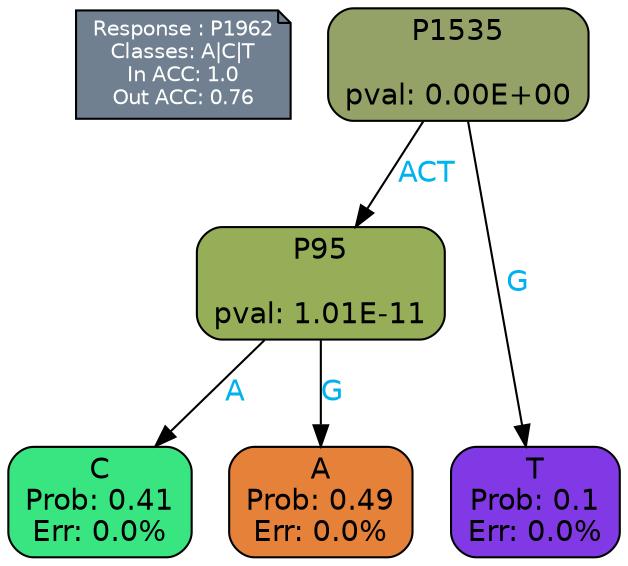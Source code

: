 digraph Tree {
node [shape=box, style="filled, rounded", color="black", fontname=helvetica] ;
graph [ranksep=equally, splines=polylines, bgcolor=transparent, dpi=600] ;
edge [fontname=helvetica] ;
LEGEND [label="Response : P1962
Classes: A|C|T
In ACC: 1.0
Out ACC: 0.76
",shape=note,align=left,style=filled,fillcolor="slategray",fontcolor="white",fontsize=10];1 [label="P1535

pval: 0.00E+00", fillcolor="#94a267"] ;
2 [label="P95

pval: 1.01E-11", fillcolor="#97ae59"] ;
3 [label="C
Prob: 0.41
Err: 0.0%", fillcolor="#39e581"] ;
4 [label="A
Prob: 0.49
Err: 0.0%", fillcolor="#e58139"] ;
5 [label="T
Prob: 0.1
Err: 0.0%", fillcolor="#8139e5"] ;
1 -> 2 [label="ACT",fontcolor=deepskyblue2] ;
1 -> 5 [label="G",fontcolor=deepskyblue2] ;
2 -> 3 [label="A",fontcolor=deepskyblue2] ;
2 -> 4 [label="G",fontcolor=deepskyblue2] ;
{rank = same; 3;4;5;}{rank = same; LEGEND;1;}}